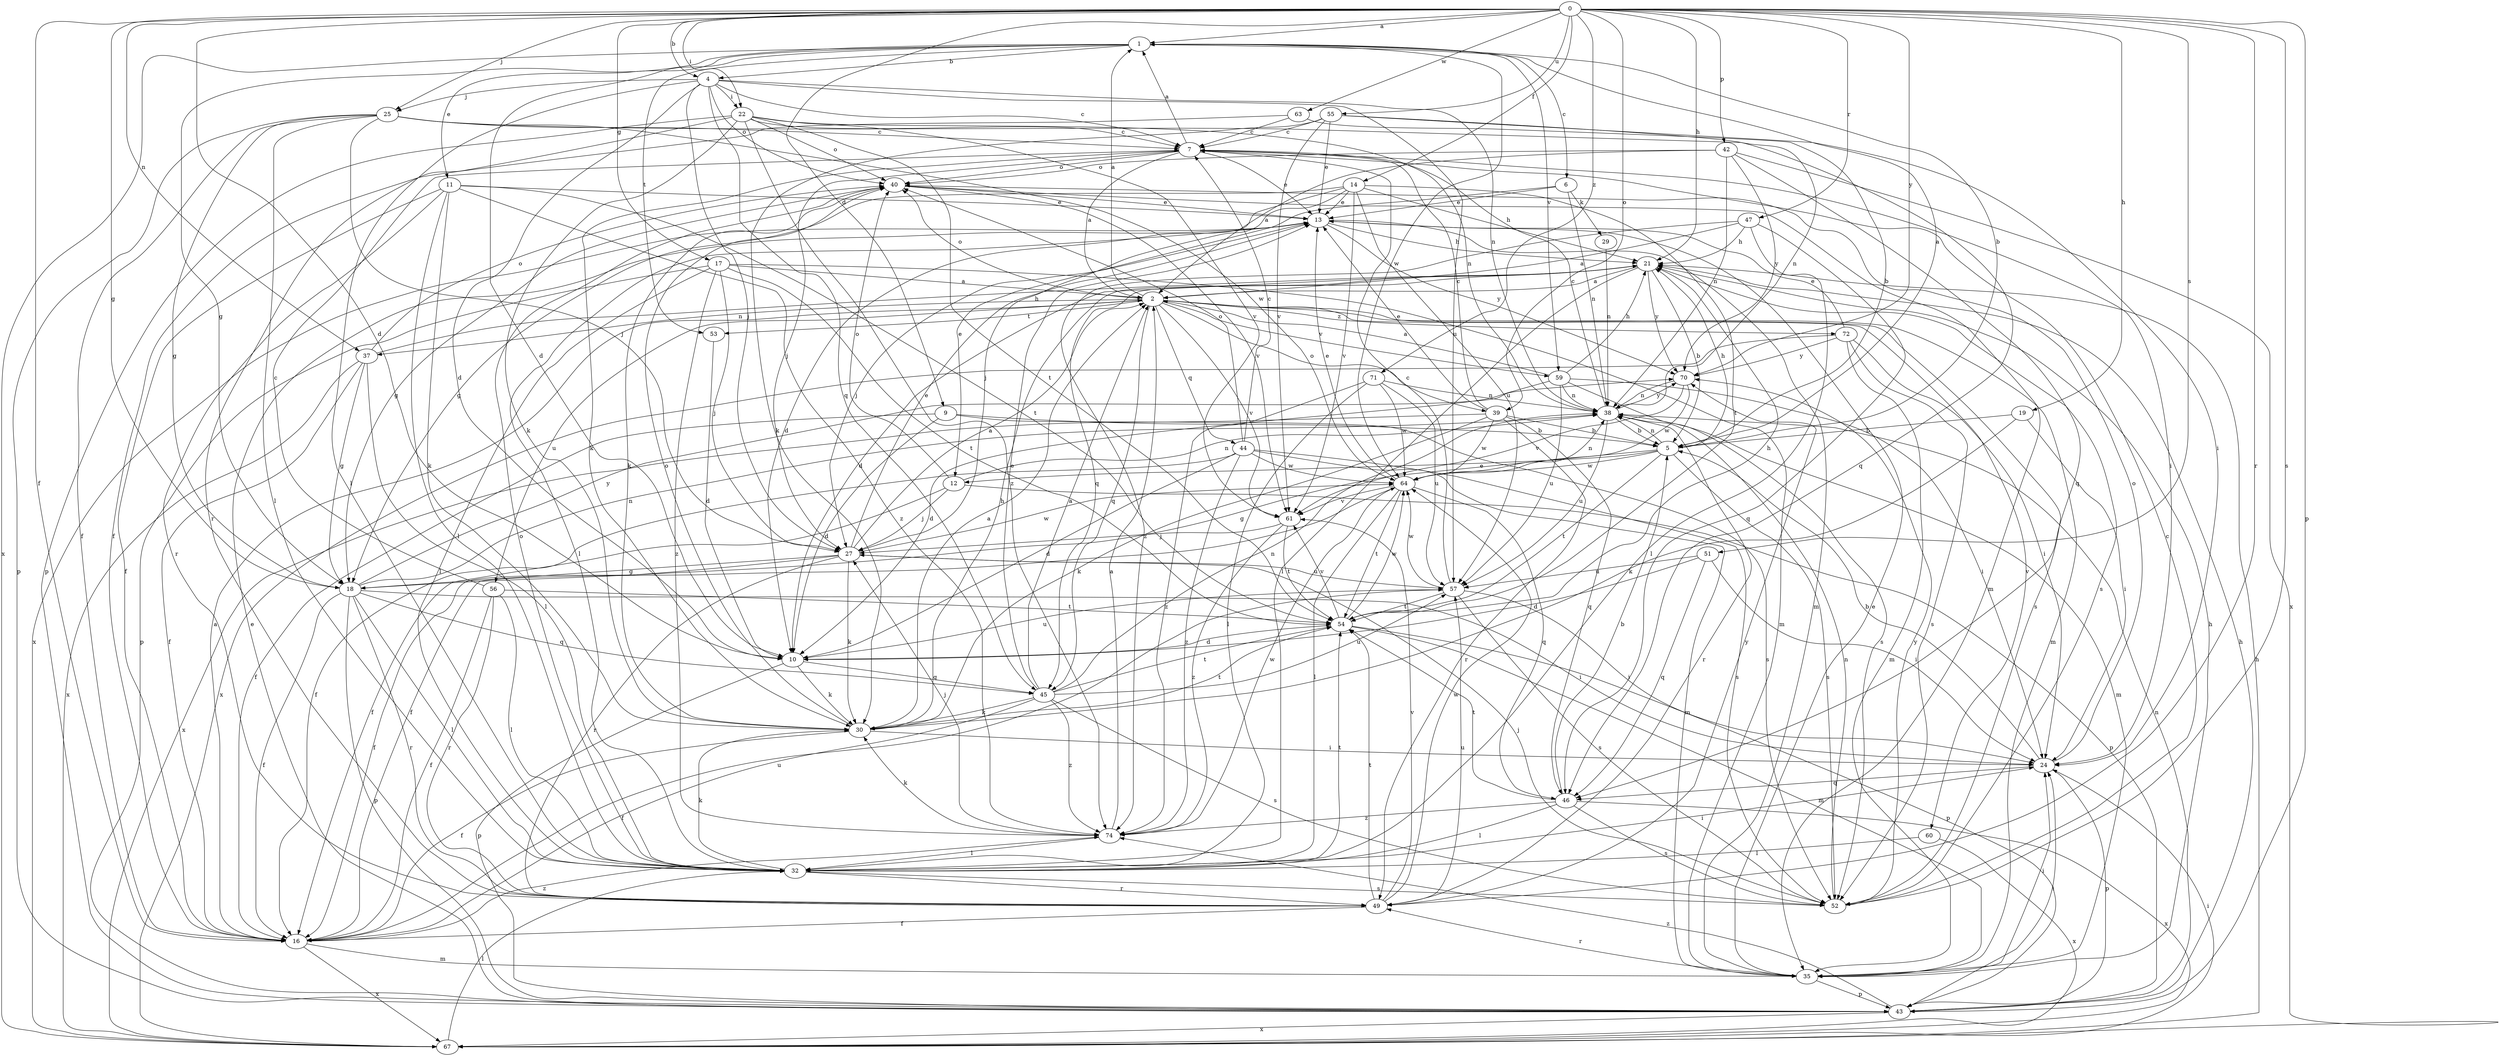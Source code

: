 strict digraph  {
0;
1;
2;
4;
5;
6;
7;
9;
10;
11;
12;
13;
14;
16;
17;
18;
19;
21;
22;
24;
25;
27;
29;
30;
32;
35;
37;
38;
39;
40;
42;
43;
44;
45;
46;
47;
49;
51;
52;
53;
54;
55;
56;
57;
59;
60;
61;
63;
64;
67;
70;
71;
72;
74;
0 -> 1  [label=a];
0 -> 4  [label=b];
0 -> 9  [label=d];
0 -> 10  [label=d];
0 -> 14  [label=f];
0 -> 16  [label=f];
0 -> 17  [label=g];
0 -> 18  [label=g];
0 -> 19  [label=h];
0 -> 21  [label=h];
0 -> 22  [label=i];
0 -> 25  [label=j];
0 -> 37  [label=n];
0 -> 39  [label=o];
0 -> 42  [label=p];
0 -> 43  [label=p];
0 -> 47  [label=r];
0 -> 49  [label=r];
0 -> 51  [label=s];
0 -> 52  [label=s];
0 -> 55  [label=u];
0 -> 63  [label=w];
0 -> 70  [label=y];
0 -> 71  [label=z];
1 -> 4  [label=b];
1 -> 5  [label=b];
1 -> 6  [label=c];
1 -> 10  [label=d];
1 -> 11  [label=e];
1 -> 18  [label=g];
1 -> 53  [label=t];
1 -> 59  [label=v];
1 -> 64  [label=w];
1 -> 67  [label=x];
2 -> 1  [label=a];
2 -> 35  [label=m];
2 -> 37  [label=n];
2 -> 39  [label=o];
2 -> 40  [label=o];
2 -> 44  [label=q];
2 -> 45  [label=q];
2 -> 52  [label=s];
2 -> 53  [label=t];
2 -> 56  [label=u];
2 -> 59  [label=v];
2 -> 60  [label=v];
2 -> 61  [label=v];
2 -> 72  [label=z];
4 -> 7  [label=c];
4 -> 10  [label=d];
4 -> 22  [label=i];
4 -> 25  [label=j];
4 -> 27  [label=j];
4 -> 32  [label=l];
4 -> 38  [label=n];
4 -> 40  [label=o];
4 -> 45  [label=q];
4 -> 57  [label=u];
5 -> 1  [label=a];
5 -> 12  [label=e];
5 -> 18  [label=g];
5 -> 21  [label=h];
5 -> 38  [label=n];
5 -> 52  [label=s];
5 -> 54  [label=t];
5 -> 64  [label=w];
6 -> 12  [label=e];
6 -> 13  [label=e];
6 -> 29  [label=k];
6 -> 38  [label=n];
7 -> 1  [label=a];
7 -> 2  [label=a];
7 -> 13  [label=e];
7 -> 24  [label=i];
7 -> 27  [label=j];
7 -> 30  [label=k];
7 -> 40  [label=o];
9 -> 5  [label=b];
9 -> 10  [label=d];
9 -> 16  [label=f];
9 -> 52  [label=s];
10 -> 30  [label=k];
10 -> 43  [label=p];
10 -> 45  [label=q];
10 -> 57  [label=u];
11 -> 13  [label=e];
11 -> 16  [label=f];
11 -> 30  [label=k];
11 -> 32  [label=l];
11 -> 49  [label=r];
11 -> 54  [label=t];
11 -> 74  [label=z];
12 -> 16  [label=f];
12 -> 27  [label=j];
12 -> 38  [label=n];
12 -> 40  [label=o];
12 -> 43  [label=p];
13 -> 21  [label=h];
13 -> 27  [label=j];
13 -> 32  [label=l];
13 -> 35  [label=m];
13 -> 67  [label=x];
13 -> 70  [label=y];
14 -> 10  [label=d];
14 -> 13  [label=e];
14 -> 18  [label=g];
14 -> 21  [label=h];
14 -> 27  [label=j];
14 -> 54  [label=t];
14 -> 57  [label=u];
14 -> 61  [label=v];
16 -> 2  [label=a];
16 -> 35  [label=m];
16 -> 57  [label=u];
16 -> 67  [label=x];
16 -> 74  [label=z];
17 -> 2  [label=a];
17 -> 27  [label=j];
17 -> 32  [label=l];
17 -> 35  [label=m];
17 -> 43  [label=p];
17 -> 54  [label=t];
17 -> 74  [label=z];
18 -> 16  [label=f];
18 -> 24  [label=i];
18 -> 32  [label=l];
18 -> 38  [label=n];
18 -> 43  [label=p];
18 -> 45  [label=q];
18 -> 49  [label=r];
18 -> 70  [label=y];
19 -> 5  [label=b];
19 -> 24  [label=i];
19 -> 30  [label=k];
21 -> 2  [label=a];
21 -> 5  [label=b];
21 -> 10  [label=d];
21 -> 32  [label=l];
21 -> 45  [label=q];
21 -> 52  [label=s];
21 -> 70  [label=y];
22 -> 7  [label=c];
22 -> 30  [label=k];
22 -> 38  [label=n];
22 -> 40  [label=o];
22 -> 43  [label=p];
22 -> 49  [label=r];
22 -> 54  [label=t];
22 -> 61  [label=v];
22 -> 74  [label=z];
24 -> 5  [label=b];
24 -> 40  [label=o];
24 -> 43  [label=p];
24 -> 46  [label=q];
25 -> 7  [label=c];
25 -> 16  [label=f];
25 -> 18  [label=g];
25 -> 27  [label=j];
25 -> 32  [label=l];
25 -> 43  [label=p];
25 -> 46  [label=q];
25 -> 64  [label=w];
27 -> 2  [label=a];
27 -> 13  [label=e];
27 -> 16  [label=f];
27 -> 18  [label=g];
27 -> 30  [label=k];
27 -> 49  [label=r];
27 -> 57  [label=u];
27 -> 64  [label=w];
29 -> 38  [label=n];
30 -> 2  [label=a];
30 -> 16  [label=f];
30 -> 21  [label=h];
30 -> 24  [label=i];
30 -> 40  [label=o];
30 -> 54  [label=t];
32 -> 24  [label=i];
32 -> 30  [label=k];
32 -> 40  [label=o];
32 -> 49  [label=r];
32 -> 52  [label=s];
32 -> 54  [label=t];
35 -> 13  [label=e];
35 -> 21  [label=h];
35 -> 24  [label=i];
35 -> 43  [label=p];
35 -> 49  [label=r];
37 -> 16  [label=f];
37 -> 18  [label=g];
37 -> 21  [label=h];
37 -> 32  [label=l];
37 -> 40  [label=o];
37 -> 67  [label=x];
38 -> 5  [label=b];
38 -> 7  [label=c];
38 -> 35  [label=m];
38 -> 49  [label=r];
38 -> 57  [label=u];
38 -> 70  [label=y];
39 -> 5  [label=b];
39 -> 7  [label=c];
39 -> 13  [label=e];
39 -> 30  [label=k];
39 -> 46  [label=q];
39 -> 49  [label=r];
39 -> 64  [label=w];
39 -> 67  [label=x];
40 -> 13  [label=e];
40 -> 18  [label=g];
40 -> 30  [label=k];
40 -> 35  [label=m];
40 -> 61  [label=v];
42 -> 2  [label=a];
42 -> 38  [label=n];
42 -> 40  [label=o];
42 -> 46  [label=q];
42 -> 67  [label=x];
42 -> 70  [label=y];
43 -> 13  [label=e];
43 -> 21  [label=h];
43 -> 24  [label=i];
43 -> 38  [label=n];
43 -> 67  [label=x];
43 -> 74  [label=z];
44 -> 7  [label=c];
44 -> 10  [label=d];
44 -> 16  [label=f];
44 -> 35  [label=m];
44 -> 40  [label=o];
44 -> 52  [label=s];
44 -> 64  [label=w];
44 -> 74  [label=z];
45 -> 2  [label=a];
45 -> 13  [label=e];
45 -> 16  [label=f];
45 -> 30  [label=k];
45 -> 38  [label=n];
45 -> 52  [label=s];
45 -> 54  [label=t];
45 -> 57  [label=u];
45 -> 74  [label=z];
46 -> 5  [label=b];
46 -> 32  [label=l];
46 -> 52  [label=s];
46 -> 54  [label=t];
46 -> 67  [label=x];
46 -> 74  [label=z];
47 -> 2  [label=a];
47 -> 21  [label=h];
47 -> 32  [label=l];
47 -> 46  [label=q];
47 -> 74  [label=z];
49 -> 16  [label=f];
49 -> 54  [label=t];
49 -> 57  [label=u];
49 -> 61  [label=v];
49 -> 64  [label=w];
49 -> 70  [label=y];
51 -> 10  [label=d];
51 -> 24  [label=i];
51 -> 46  [label=q];
51 -> 57  [label=u];
52 -> 7  [label=c];
52 -> 27  [label=j];
52 -> 38  [label=n];
52 -> 70  [label=y];
53 -> 10  [label=d];
54 -> 10  [label=d];
54 -> 21  [label=h];
54 -> 35  [label=m];
54 -> 43  [label=p];
54 -> 61  [label=v];
54 -> 64  [label=w];
55 -> 7  [label=c];
55 -> 13  [label=e];
55 -> 24  [label=i];
55 -> 30  [label=k];
55 -> 38  [label=n];
55 -> 61  [label=v];
56 -> 7  [label=c];
56 -> 16  [label=f];
56 -> 32  [label=l];
56 -> 49  [label=r];
56 -> 54  [label=t];
57 -> 7  [label=c];
57 -> 24  [label=i];
57 -> 52  [label=s];
57 -> 54  [label=t];
57 -> 64  [label=w];
59 -> 2  [label=a];
59 -> 10  [label=d];
59 -> 21  [label=h];
59 -> 24  [label=i];
59 -> 38  [label=n];
59 -> 52  [label=s];
59 -> 57  [label=u];
60 -> 32  [label=l];
60 -> 67  [label=x];
61 -> 27  [label=j];
61 -> 54  [label=t];
61 -> 74  [label=z];
63 -> 5  [label=b];
63 -> 7  [label=c];
63 -> 16  [label=f];
64 -> 13  [label=e];
64 -> 16  [label=f];
64 -> 32  [label=l];
64 -> 38  [label=n];
64 -> 46  [label=q];
64 -> 54  [label=t];
64 -> 61  [label=v];
67 -> 21  [label=h];
67 -> 24  [label=i];
67 -> 32  [label=l];
70 -> 38  [label=n];
70 -> 61  [label=v];
70 -> 64  [label=w];
71 -> 32  [label=l];
71 -> 38  [label=n];
71 -> 57  [label=u];
71 -> 64  [label=w];
71 -> 74  [label=z];
72 -> 13  [label=e];
72 -> 24  [label=i];
72 -> 35  [label=m];
72 -> 52  [label=s];
72 -> 67  [label=x];
72 -> 70  [label=y];
74 -> 2  [label=a];
74 -> 27  [label=j];
74 -> 30  [label=k];
74 -> 32  [label=l];
74 -> 64  [label=w];
}

